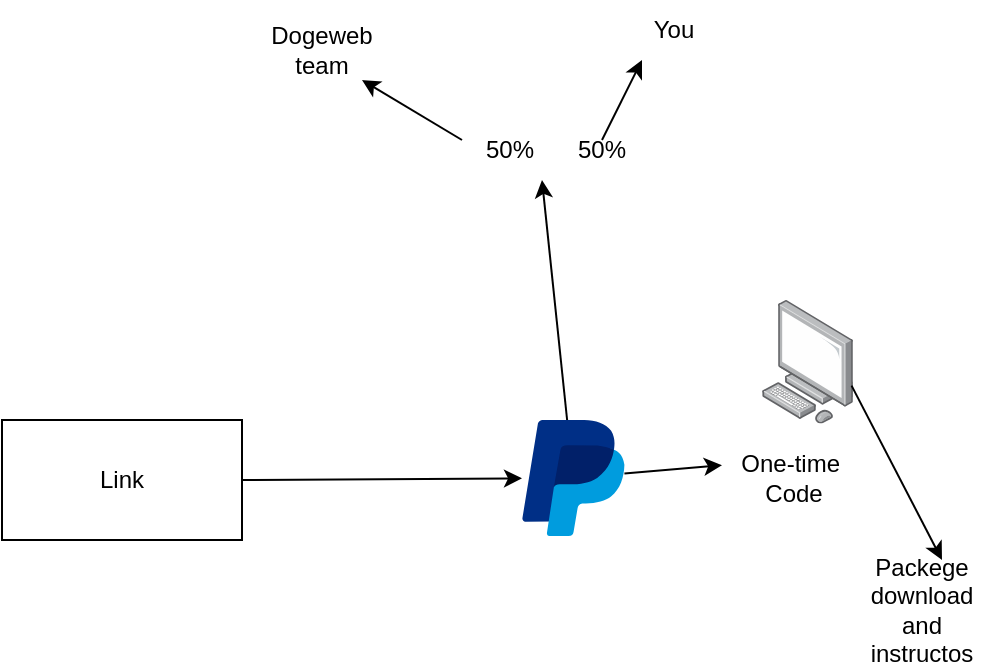 <mxfile version="20.5.3" type="github">
  <diagram id="IbmSEpdKzx_lTTjACskX" name="Page-1">
    <mxGraphModel dx="997" dy="571" grid="1" gridSize="10" guides="1" tooltips="1" connect="1" arrows="1" fold="1" page="1" pageScale="1" pageWidth="827" pageHeight="1169" math="0" shadow="0">
      <root>
        <mxCell id="0" />
        <mxCell id="1" parent="0" />
        <mxCell id="LIBatzkbfqNzyojiQpuy-1" value="" style="rounded=0;whiteSpace=wrap;html=1;" vertex="1" parent="1">
          <mxGeometry x="130" y="270" width="120" height="60" as="geometry" />
        </mxCell>
        <mxCell id="LIBatzkbfqNzyojiQpuy-2" value="Link" style="text;html=1;strokeColor=none;fillColor=none;align=center;verticalAlign=middle;whiteSpace=wrap;rounded=0;" vertex="1" parent="1">
          <mxGeometry x="160" y="285" width="60" height="30" as="geometry" />
        </mxCell>
        <mxCell id="LIBatzkbfqNzyojiQpuy-3" value="" style="dashed=0;outlineConnect=0;html=1;align=center;labelPosition=center;verticalLabelPosition=bottom;verticalAlign=top;shape=mxgraph.weblogos.paypal" vertex="1" parent="1">
          <mxGeometry x="390" y="270" width="51.2" height="58" as="geometry" />
        </mxCell>
        <mxCell id="LIBatzkbfqNzyojiQpuy-5" value="" style="endArrow=classic;html=1;rounded=0;exitX=1;exitY=0.5;exitDx=0;exitDy=0;" edge="1" parent="1" source="LIBatzkbfqNzyojiQpuy-1" target="LIBatzkbfqNzyojiQpuy-3">
          <mxGeometry width="50" height="50" relative="1" as="geometry">
            <mxPoint x="390" y="320" as="sourcePoint" />
            <mxPoint x="440" y="270" as="targetPoint" />
          </mxGeometry>
        </mxCell>
        <mxCell id="LIBatzkbfqNzyojiQpuy-6" value="" style="endArrow=classic;html=1;rounded=0;" edge="1" parent="1" source="LIBatzkbfqNzyojiQpuy-3">
          <mxGeometry width="50" height="50" relative="1" as="geometry">
            <mxPoint x="390" y="320" as="sourcePoint" />
            <mxPoint x="490" y="292.586" as="targetPoint" />
          </mxGeometry>
        </mxCell>
        <mxCell id="LIBatzkbfqNzyojiQpuy-8" value="" style="points=[];aspect=fixed;html=1;align=center;shadow=0;dashed=0;image;image=img/lib/allied_telesis/computer_and_terminals/Personal_Computer.svg;" vertex="1" parent="1">
          <mxGeometry x="510" y="210" width="45.6" height="61.8" as="geometry" />
        </mxCell>
        <mxCell id="LIBatzkbfqNzyojiQpuy-9" value="One-time&amp;nbsp;&lt;br&gt;Code" style="text;html=1;strokeColor=none;fillColor=none;align=center;verticalAlign=middle;whiteSpace=wrap;rounded=0;" vertex="1" parent="1">
          <mxGeometry x="495.6" y="284" width="60" height="30" as="geometry" />
        </mxCell>
        <mxCell id="LIBatzkbfqNzyojiQpuy-10" value="" style="endArrow=classic;html=1;rounded=0;exitX=0.982;exitY=0.693;exitDx=0;exitDy=0;exitPerimeter=0;" edge="1" parent="1" source="LIBatzkbfqNzyojiQpuy-8">
          <mxGeometry width="50" height="50" relative="1" as="geometry">
            <mxPoint x="390" y="310" as="sourcePoint" />
            <mxPoint x="600" y="340" as="targetPoint" />
          </mxGeometry>
        </mxCell>
        <mxCell id="LIBatzkbfqNzyojiQpuy-11" value="Packege download and instructos" style="text;html=1;strokeColor=none;fillColor=none;align=center;verticalAlign=middle;whiteSpace=wrap;rounded=0;" vertex="1" parent="1">
          <mxGeometry x="560" y="350" width="60" height="30" as="geometry" />
        </mxCell>
        <mxCell id="LIBatzkbfqNzyojiQpuy-12" value="" style="endArrow=classic;html=1;rounded=0;" edge="1" parent="1" source="LIBatzkbfqNzyojiQpuy-3">
          <mxGeometry width="50" height="50" relative="1" as="geometry">
            <mxPoint x="390" y="290" as="sourcePoint" />
            <mxPoint x="400" y="150" as="targetPoint" />
          </mxGeometry>
        </mxCell>
        <mxCell id="LIBatzkbfqNzyojiQpuy-15" value="" style="endArrow=classic;html=1;rounded=0;" edge="1" parent="1">
          <mxGeometry width="50" height="50" relative="1" as="geometry">
            <mxPoint x="360" y="130" as="sourcePoint" />
            <mxPoint x="310" y="100" as="targetPoint" />
          </mxGeometry>
        </mxCell>
        <mxCell id="LIBatzkbfqNzyojiQpuy-16" value="" style="endArrow=classic;html=1;rounded=0;" edge="1" parent="1">
          <mxGeometry width="50" height="50" relative="1" as="geometry">
            <mxPoint x="430" y="130" as="sourcePoint" />
            <mxPoint x="450" y="90" as="targetPoint" />
          </mxGeometry>
        </mxCell>
        <mxCell id="LIBatzkbfqNzyojiQpuy-18" value="50%" style="text;html=1;strokeColor=none;fillColor=none;align=center;verticalAlign=middle;whiteSpace=wrap;rounded=0;" vertex="1" parent="1">
          <mxGeometry x="400" y="120" width="60" height="30" as="geometry" />
        </mxCell>
        <mxCell id="LIBatzkbfqNzyojiQpuy-19" value="50%" style="text;html=1;strokeColor=none;fillColor=none;align=center;verticalAlign=middle;whiteSpace=wrap;rounded=0;" vertex="1" parent="1">
          <mxGeometry x="354" y="120" width="60" height="30" as="geometry" />
        </mxCell>
        <mxCell id="LIBatzkbfqNzyojiQpuy-20" value="Dogeweb team" style="text;html=1;strokeColor=none;fillColor=none;align=center;verticalAlign=middle;whiteSpace=wrap;rounded=0;" vertex="1" parent="1">
          <mxGeometry x="260" y="70" width="60" height="30" as="geometry" />
        </mxCell>
        <mxCell id="LIBatzkbfqNzyojiQpuy-21" value="You" style="text;html=1;strokeColor=none;fillColor=none;align=center;verticalAlign=middle;whiteSpace=wrap;rounded=0;" vertex="1" parent="1">
          <mxGeometry x="435.6" y="60" width="60" height="30" as="geometry" />
        </mxCell>
      </root>
    </mxGraphModel>
  </diagram>
</mxfile>
